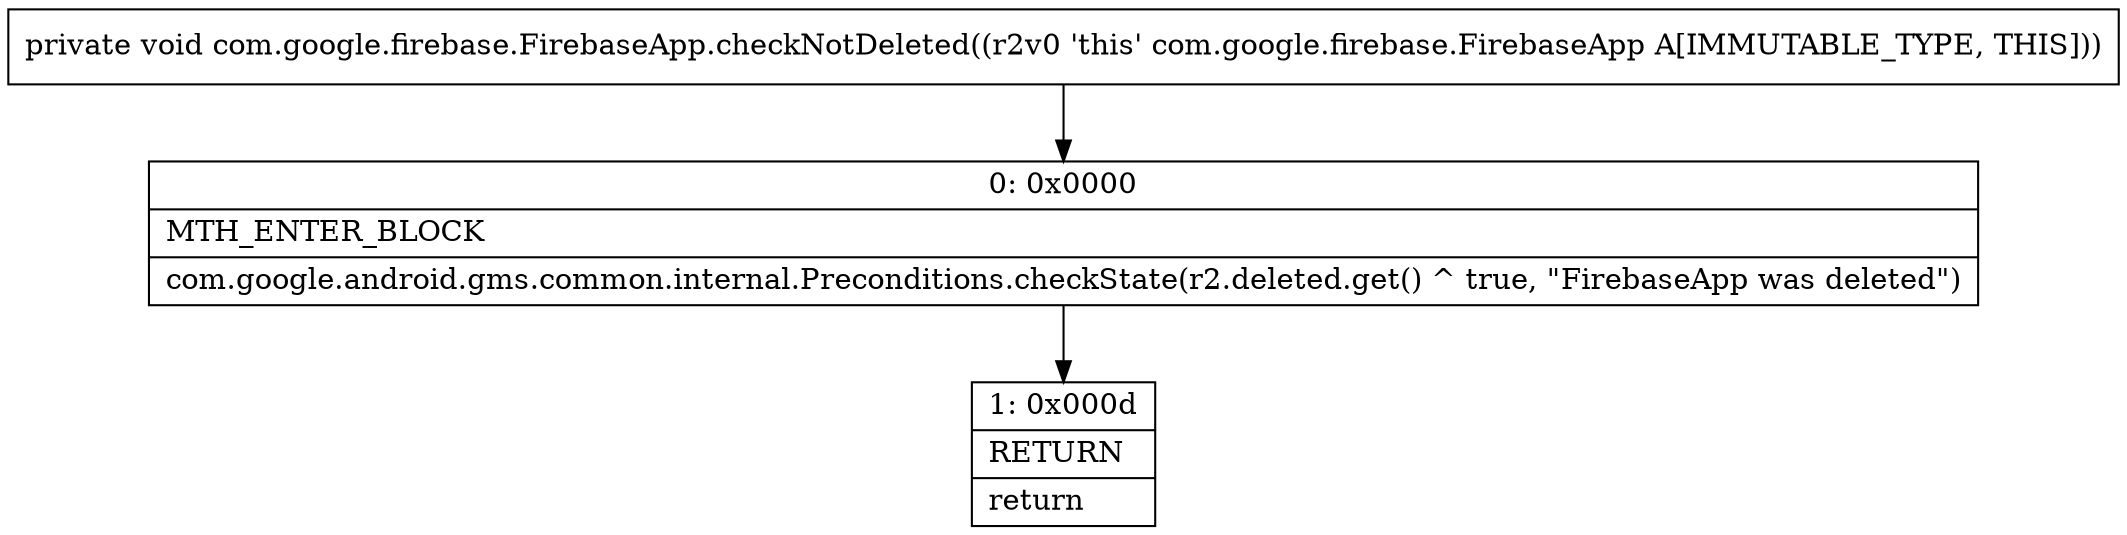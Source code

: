 digraph "CFG forcom.google.firebase.FirebaseApp.checkNotDeleted()V" {
Node_0 [shape=record,label="{0\:\ 0x0000|MTH_ENTER_BLOCK\l|com.google.android.gms.common.internal.Preconditions.checkState(r2.deleted.get() ^ true, \"FirebaseApp was deleted\")\l}"];
Node_1 [shape=record,label="{1\:\ 0x000d|RETURN\l|return\l}"];
MethodNode[shape=record,label="{private void com.google.firebase.FirebaseApp.checkNotDeleted((r2v0 'this' com.google.firebase.FirebaseApp A[IMMUTABLE_TYPE, THIS])) }"];
MethodNode -> Node_0;
Node_0 -> Node_1;
}

